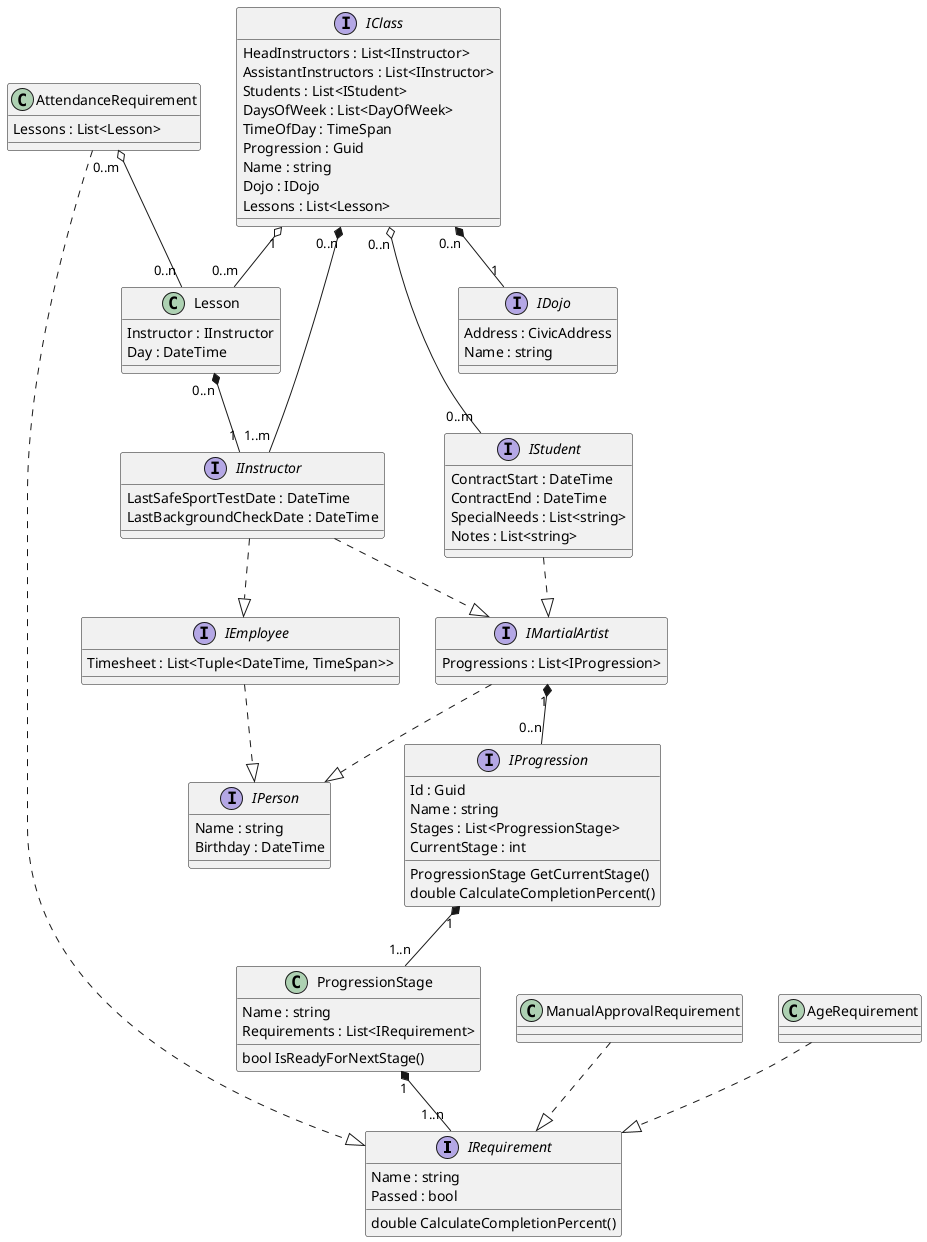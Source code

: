 @startuml


interface IRequirement
{
    Name : string
    Passed : bool
    double CalculateCompletionPercent()
}

class AttendanceRequirement
{
    Lessons : List<Lesson>
}

class ManualApprovalRequirement
{
}

class AgeRequirement
{
}

class ProgressionStage
{
    Name : string
    Requirements : List<IRequirement>
    bool IsReadyForNextStage()
}

interface IProgression
{
    Id : Guid
    Name : string
    Stages : List<ProgressionStage>
    CurrentStage : int
    ProgressionStage GetCurrentStage()
    double CalculateCompletionPercent()
}

interface IPerson
{
    Name : string
    Birthday : DateTime
}

interface IEmployee
{
    Timesheet : List<Tuple<DateTime, TimeSpan>>
}

interface IMartialArtist
{
    Progressions : List<IProgression>
}

interface IInstructor
{
    LastSafeSportTestDate : DateTime
    LastBackgroundCheckDate : DateTime
}

class Lesson
{
    Instructor : IInstructor
    Day : DateTime
}

interface IStudent
{
    ContractStart : DateTime
    ContractEnd : DateTime
    SpecialNeeds : List<string>
    Notes : List<string>
}

interface IDojo
{
    Address : CivicAddress
    Name : string
}

interface IClass
{
    HeadInstructors : List<IInstructor>
    AssistantInstructors : List<IInstructor>
    Students : List<IStudent>
    DaysOfWeek : List<DayOfWeek>
    TimeOfDay : TimeSpan
    Progression : Guid
    Name : string
    Dojo : IDojo
    Lessons : List<Lesson>
}

IMartialArtist ..|> IPerson
IEmployee ..|> IPerson
IInstructor ..|> IEmployee
IInstructor ..|> IMartialArtist
IStudent ..|> IMartialArtist

AttendanceRequirement ..|> IRequirement
ManualApprovalRequirement ..|> IRequirement
AgeRequirement ..|> IRequirement

ProgressionStage "1" *-- "1..n" IRequirement
IProgression "1" *-- "1..n" ProgressionStage
AttendanceRequirement "0..m" o-- "0..n" Lesson

IMartialArtist "1" *-- "0..n" IProgression

IClass "0..n" *-- "1..m" IInstructor
IClass "0..n" o-- "0..m" IStudent
IClass "0..n" *-- "1" IDojo
IClass "1" o-- "0..m" Lesson

Lesson "0..n" *-- "1" IInstructor

@enduml